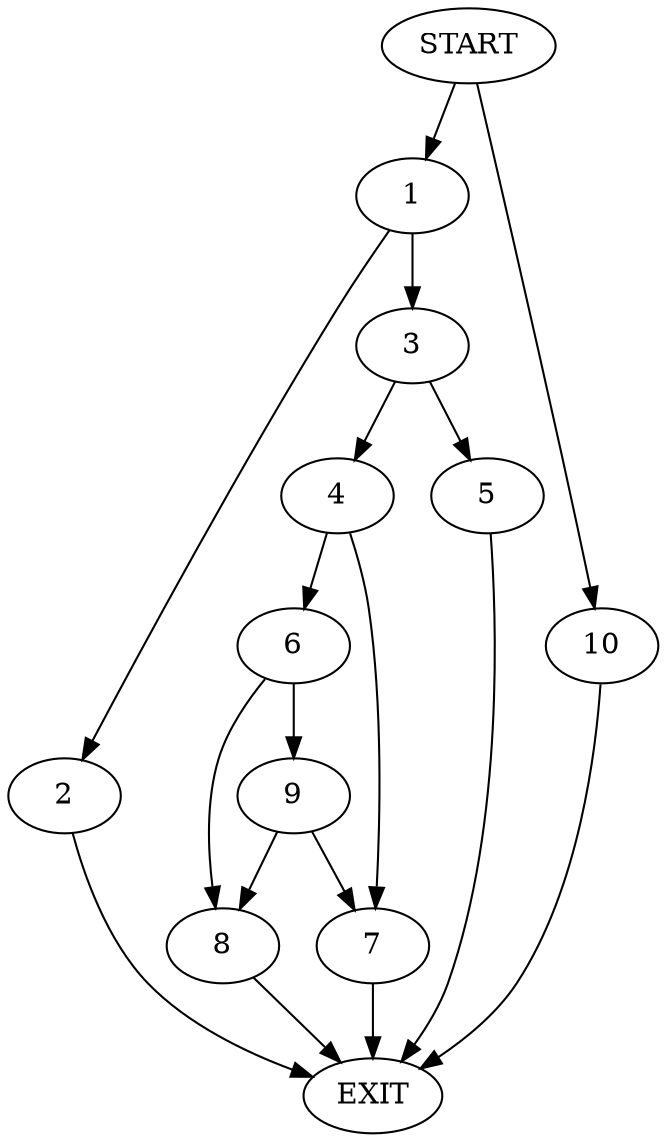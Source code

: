 digraph {
0 [label="START"]
11 [label="EXIT"]
0 -> 1
1 -> 2
1 -> 3
3 -> 4
3 -> 5
2 -> 11
5 -> 11
4 -> 6
4 -> 7
6 -> 8
6 -> 9
7 -> 11
8 -> 11
9 -> 8
9 -> 7
0 -> 10
10 -> 11
}
